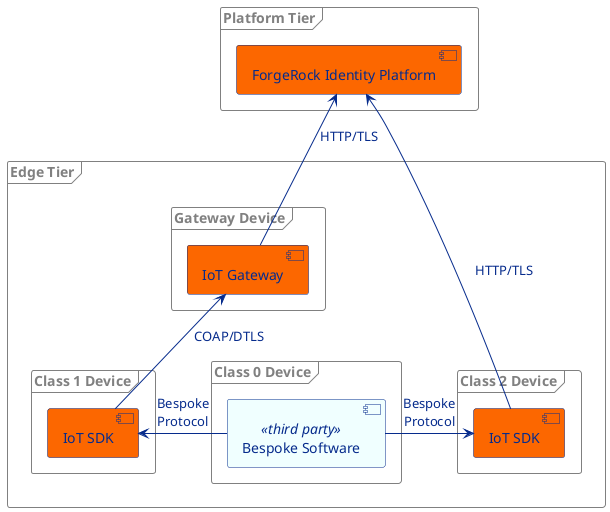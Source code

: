@startuml

skinparam component {
  FontColor #062b8c
  BackgroundColor #fc6700
  BorderColor #062b8c
  BackgroundColor<<third party>> azure
  ArrowColor #062b8c
  ArrowFontColor #062b8c
}
skinparam node {
  BorderColor #062b8c
  FontColor #062b8c
}
skinparam frame {
  BorderColor Grey
  FontColor Grey
}

frame "Platform Tier" {
    [ForgeRock Identity Platform] as fr
}
frame "Edge Tier" {
    frame "Class 1 Device" {
        [IoT SDK] as gc
    }
    frame "Class 2 Device" {
        [IoT SDK] as ac
    }
    frame "Class 0 Device" {
        [Bespoke Software] as cc <<third party>>
    }
    frame "Gateway Device" {
        [IoT Gateway] as gt
    }
}
gt -up-> fr : HTTP/TLS
ac -up-> fr : HTTP/TLS
gc -up-> gt : COAP/DTLS
cc -right-> ac : Bespoke\nProtocol
cc -left-> gc : Bespoke\nProtocol
@enduml